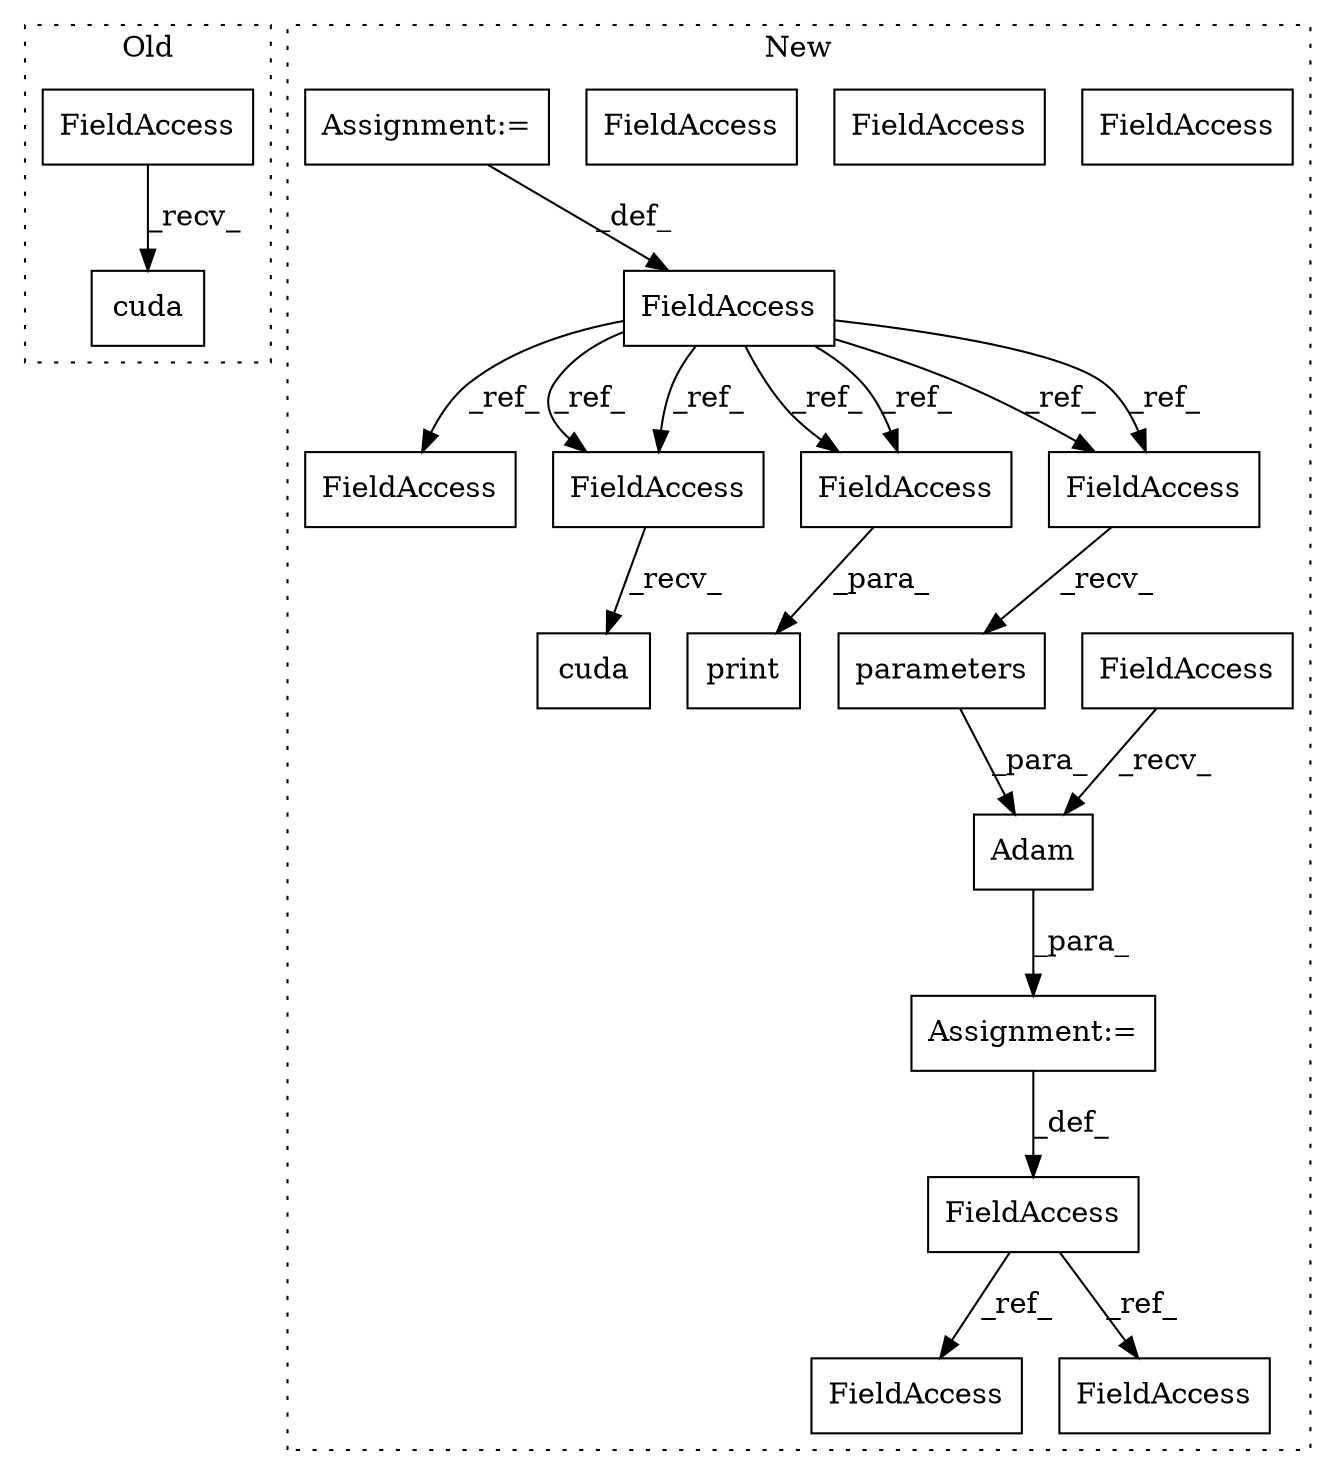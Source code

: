 digraph G {
subgraph cluster0 {
1 [label="cuda" a="32" s="2329" l="6" shape="box"];
4 [label="FieldAccess" a="22" s="2325" l="3" shape="box"];
label = "Old";
style="dotted";
}
subgraph cluster1 {
2 [label="Adam" a="32" s="2817,2863" l="5,1" shape="box"];
3 [label="FieldAccess" a="22" s="2797" l="7" shape="box"];
5 [label="FieldAccess" a="22" s="2805" l="11" shape="box"];
6 [label="Assignment:=" a="7" s="2804" l="1" shape="box"];
7 [label="parameters" a="32" s="2830" l="12" shape="box"];
8 [label="FieldAccess" a="22" s="2344" l="7" shape="box"];
9 [label="cuda" a="32" s="2470" l="6" shape="box"];
10 [label="print" a="32" s="2514,2527" l="6,1" shape="box"];
11 [label="FieldAccess" a="22" s="2822" l="7" shape="box"];
12 [label="FieldAccess" a="22" s="4720" l="7" shape="box"];
13 [label="FieldAccess" a="22" s="2462" l="7" shape="box"];
14 [label="FieldAccess" a="22" s="4986" l="7" shape="box"];
15 [label="FieldAccess" a="22" s="4802" l="7" shape="box"];
16 [label="FieldAccess" a="22" s="2520" l="7" shape="box"];
17 [label="Assignment:=" a="7" s="2351" l="1" shape="box"];
18 [label="FieldAccess" a="22" s="2462" l="7" shape="box"];
19 [label="FieldAccess" a="22" s="2520" l="7" shape="box"];
20 [label="FieldAccess" a="22" s="2822" l="7" shape="box"];
label = "New";
style="dotted";
}
2 -> 6 [label="_para_"];
3 -> 14 [label="_ref_"];
3 -> 15 [label="_ref_"];
4 -> 1 [label="_recv_"];
5 -> 2 [label="_recv_"];
6 -> 3 [label="_def_"];
7 -> 2 [label="_para_"];
8 -> 20 [label="_ref_"];
8 -> 18 [label="_ref_"];
8 -> 19 [label="_ref_"];
8 -> 19 [label="_ref_"];
8 -> 12 [label="_ref_"];
8 -> 18 [label="_ref_"];
8 -> 20 [label="_ref_"];
17 -> 8 [label="_def_"];
18 -> 9 [label="_recv_"];
19 -> 10 [label="_para_"];
20 -> 7 [label="_recv_"];
}